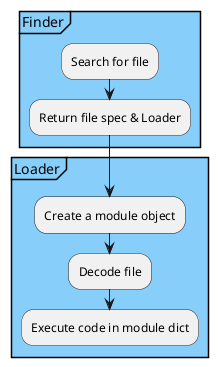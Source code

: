 @startuml
partition Finder #LightSkyBlue  {
    :Search for file;
    :Return file spec & Loader;
    }
partition Loader #LightSkyBlue  {
    :Create a module object;
    :Decode file;
    :Execute code in module dict;
    }
@enduml
